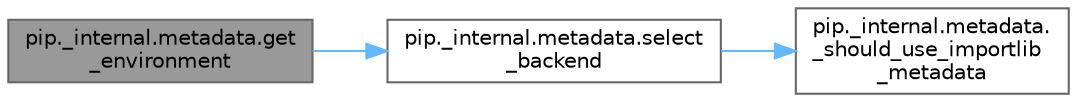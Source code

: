 digraph "pip._internal.metadata.get_environment"
{
 // LATEX_PDF_SIZE
  bgcolor="transparent";
  edge [fontname=Helvetica,fontsize=10,labelfontname=Helvetica,labelfontsize=10];
  node [fontname=Helvetica,fontsize=10,shape=box,height=0.2,width=0.4];
  rankdir="LR";
  Node1 [id="Node000001",label="pip._internal.metadata.get\l_environment",height=0.2,width=0.4,color="gray40", fillcolor="grey60", style="filled", fontcolor="black",tooltip=" "];
  Node1 -> Node2 [id="edge1_Node000001_Node000002",color="steelblue1",style="solid",tooltip=" "];
  Node2 [id="Node000002",label="pip._internal.metadata.select\l_backend",height=0.2,width=0.4,color="grey40", fillcolor="white", style="filled",URL="$namespacepip_1_1__internal_1_1metadata.html#a88e0921ded5bdbcd8601757542d99e63",tooltip=" "];
  Node2 -> Node3 [id="edge2_Node000002_Node000003",color="steelblue1",style="solid",tooltip=" "];
  Node3 [id="Node000003",label="pip._internal.metadata.\l_should_use_importlib\l_metadata",height=0.2,width=0.4,color="grey40", fillcolor="white", style="filled",URL="$namespacepip_1_1__internal_1_1metadata.html#a865ea01361351880f07f551e562d2166",tooltip=" "];
}
